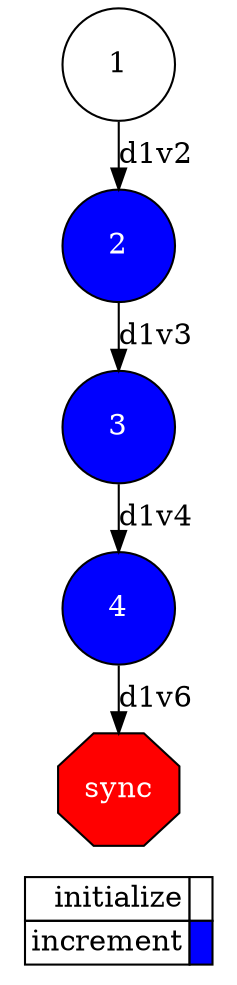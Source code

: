 digraph {
  rankdir=TB;
  labeljust="l";
  subgraph dependence_graph {
    ranksep=0.20;
    node[height=0.75];

1[shape=circle, style=filled fillcolor="#ffffff" fontcolor="#000000"];
2[shape=circle, style=filled fillcolor="#0000ff" fontcolor="#ffffff"];
1 -> 2[ label="d1v2" ];
3[shape=circle, style=filled fillcolor="#0000ff" fontcolor="#ffffff"];
2 -> 3[ label="d1v3" ];
4[shape=circle, style=filled fillcolor="#0000ff" fontcolor="#ffffff"];
3 -> 4[ label="d1v4" ];
Synchro1[label="sync", shape=octagon, style=filled fillcolor="#ff0000" fontcolor="#FFFFFF"];
4 -> Synchro1[ label="d1v6" ];  }
  subgraph legend {
    rank=sink;
    node [shape=plaintext, height=0.75];
    ranksep=0.20;
    label = "Legend";
    key [label=<
      <table border="0" cellpadding="2" cellspacing="0" cellborder="1">
<tr>
<td align="right">initialize</td>
<td bgcolor="#ffffff">&nbsp;</td>
</tr>
<tr>
<td align="right">increment</td>
<td bgcolor="#0000ff">&nbsp;</td>
</tr>
      </table>
    >]
  }
}

